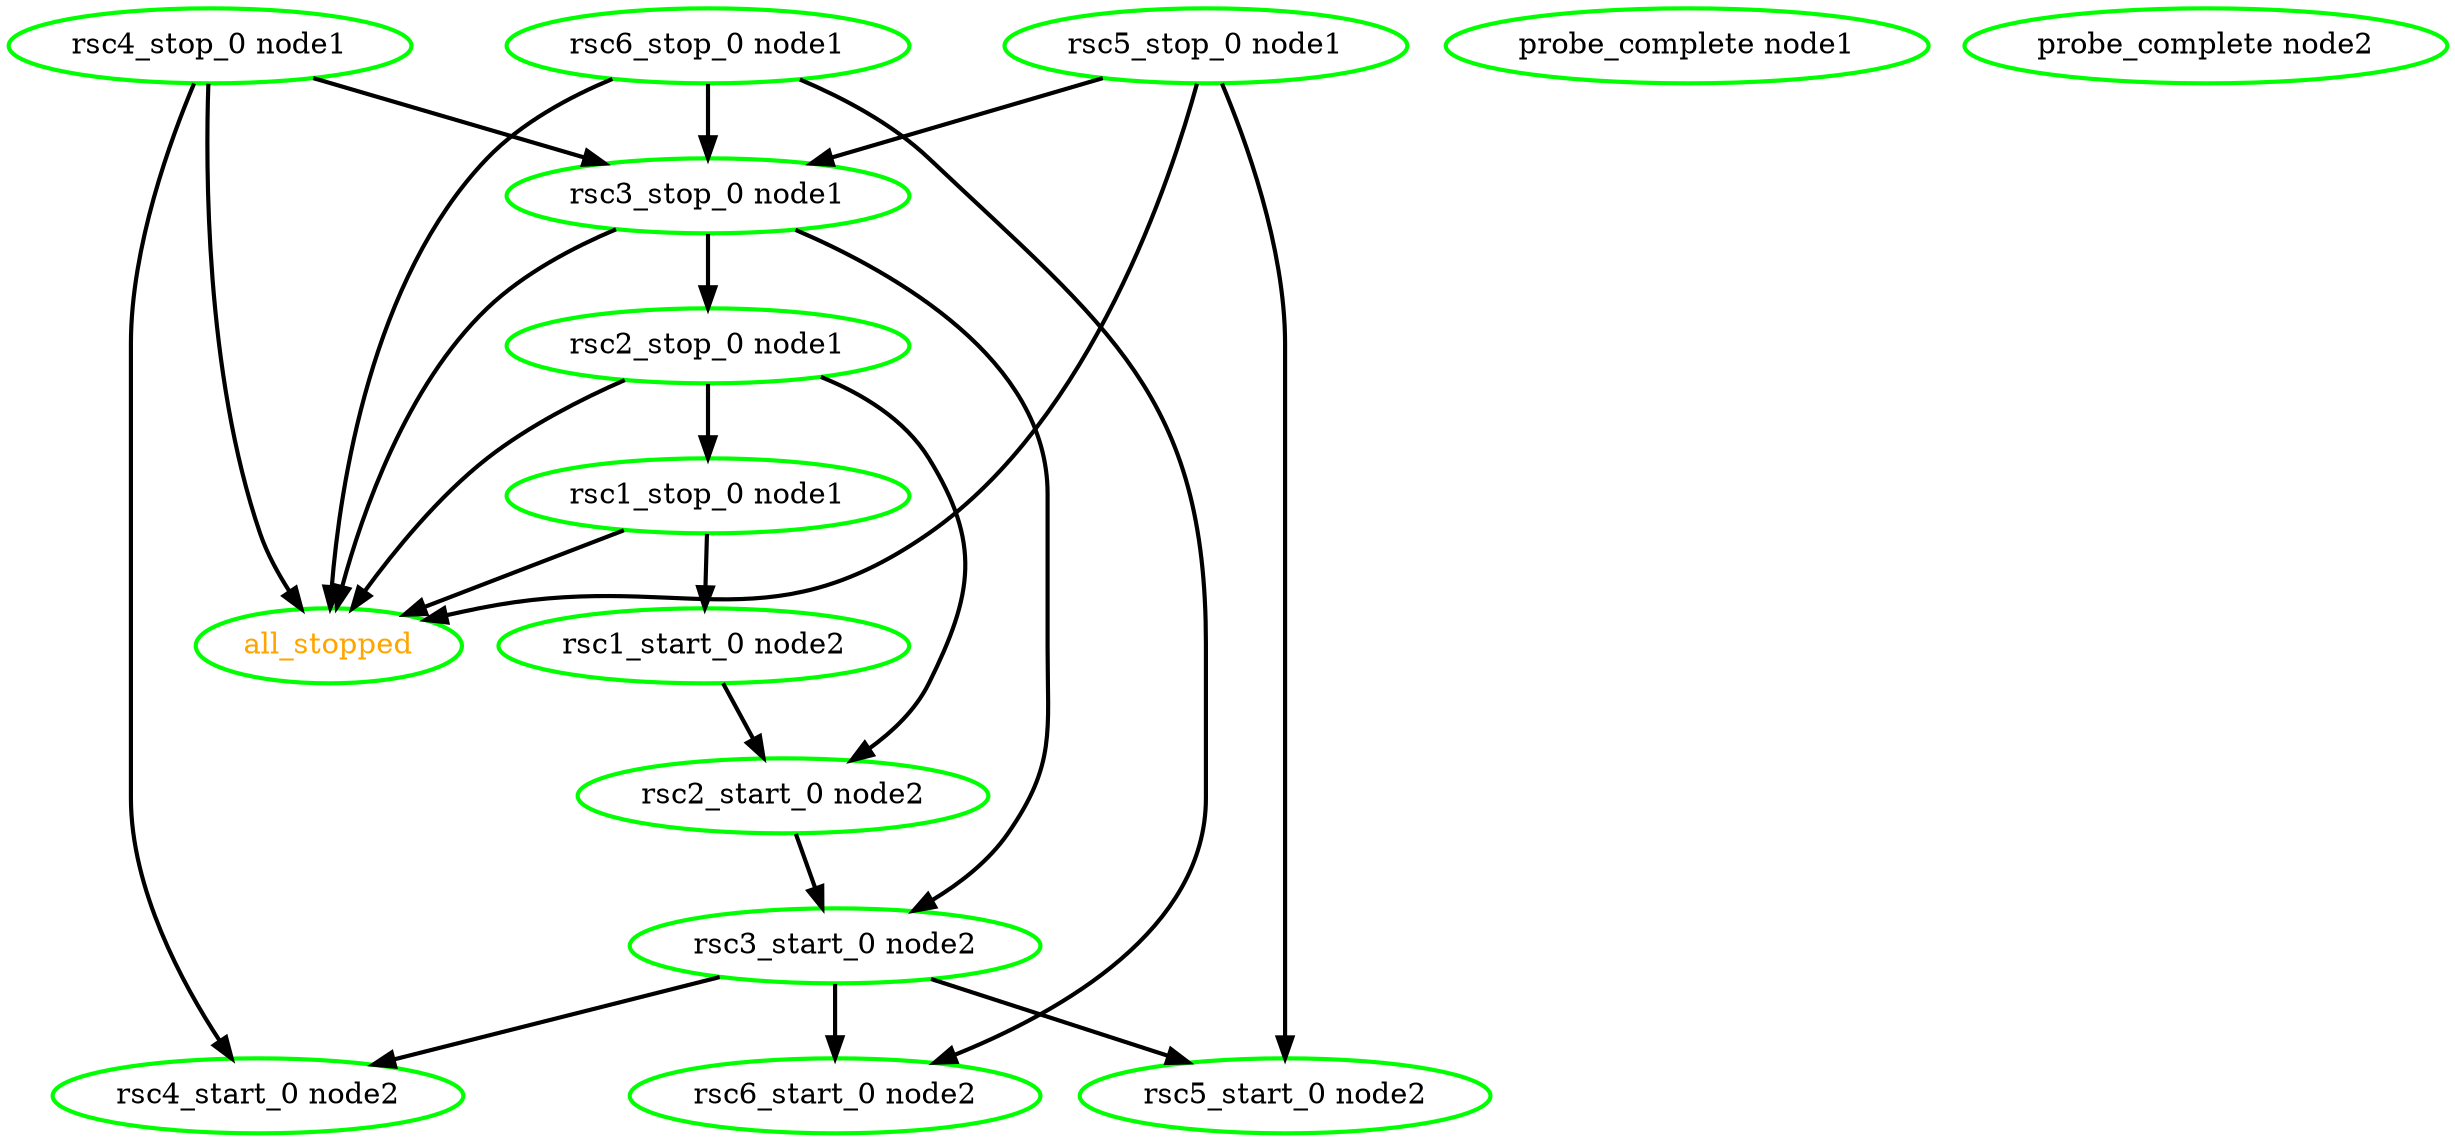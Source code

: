 digraph "g" {
"all_stopped" [ style=bold color="green" fontcolor="orange"  ]
"probe_complete node1" [ style=bold color="green" fontcolor="black"  ]
"probe_complete node2" [ style=bold color="green" fontcolor="black"  ]
"rsc1_start_0 node2" -> "rsc2_start_0 node2" [ style = bold]
"rsc1_start_0 node2" [ style=bold color="green" fontcolor="black"  ]
"rsc1_stop_0 node1" -> "all_stopped" [ style = bold]
"rsc1_stop_0 node1" -> "rsc1_start_0 node2" [ style = bold]
"rsc1_stop_0 node1" [ style=bold color="green" fontcolor="black"  ]
"rsc2_start_0 node2" -> "rsc3_start_0 node2" [ style = bold]
"rsc2_start_0 node2" [ style=bold color="green" fontcolor="black"  ]
"rsc2_stop_0 node1" -> "all_stopped" [ style = bold]
"rsc2_stop_0 node1" -> "rsc1_stop_0 node1" [ style = bold]
"rsc2_stop_0 node1" -> "rsc2_start_0 node2" [ style = bold]
"rsc2_stop_0 node1" [ style=bold color="green" fontcolor="black"  ]
"rsc3_start_0 node2" -> "rsc4_start_0 node2" [ style = bold]
"rsc3_start_0 node2" -> "rsc5_start_0 node2" [ style = bold]
"rsc3_start_0 node2" -> "rsc6_start_0 node2" [ style = bold]
"rsc3_start_0 node2" [ style=bold color="green" fontcolor="black"  ]
"rsc3_stop_0 node1" -> "all_stopped" [ style = bold]
"rsc3_stop_0 node1" -> "rsc2_stop_0 node1" [ style = bold]
"rsc3_stop_0 node1" -> "rsc3_start_0 node2" [ style = bold]
"rsc3_stop_0 node1" [ style=bold color="green" fontcolor="black"  ]
"rsc4_start_0 node2" [ style=bold color="green" fontcolor="black"  ]
"rsc4_stop_0 node1" -> "all_stopped" [ style = bold]
"rsc4_stop_0 node1" -> "rsc3_stop_0 node1" [ style = bold]
"rsc4_stop_0 node1" -> "rsc4_start_0 node2" [ style = bold]
"rsc4_stop_0 node1" [ style=bold color="green" fontcolor="black"  ]
"rsc5_start_0 node2" [ style=bold color="green" fontcolor="black"  ]
"rsc5_stop_0 node1" -> "all_stopped" [ style = bold]
"rsc5_stop_0 node1" -> "rsc3_stop_0 node1" [ style = bold]
"rsc5_stop_0 node1" -> "rsc5_start_0 node2" [ style = bold]
"rsc5_stop_0 node1" [ style=bold color="green" fontcolor="black"  ]
"rsc6_start_0 node2" [ style=bold color="green" fontcolor="black"  ]
"rsc6_stop_0 node1" -> "all_stopped" [ style = bold]
"rsc6_stop_0 node1" -> "rsc3_stop_0 node1" [ style = bold]
"rsc6_stop_0 node1" -> "rsc6_start_0 node2" [ style = bold]
"rsc6_stop_0 node1" [ style=bold color="green" fontcolor="black"  ]
}
